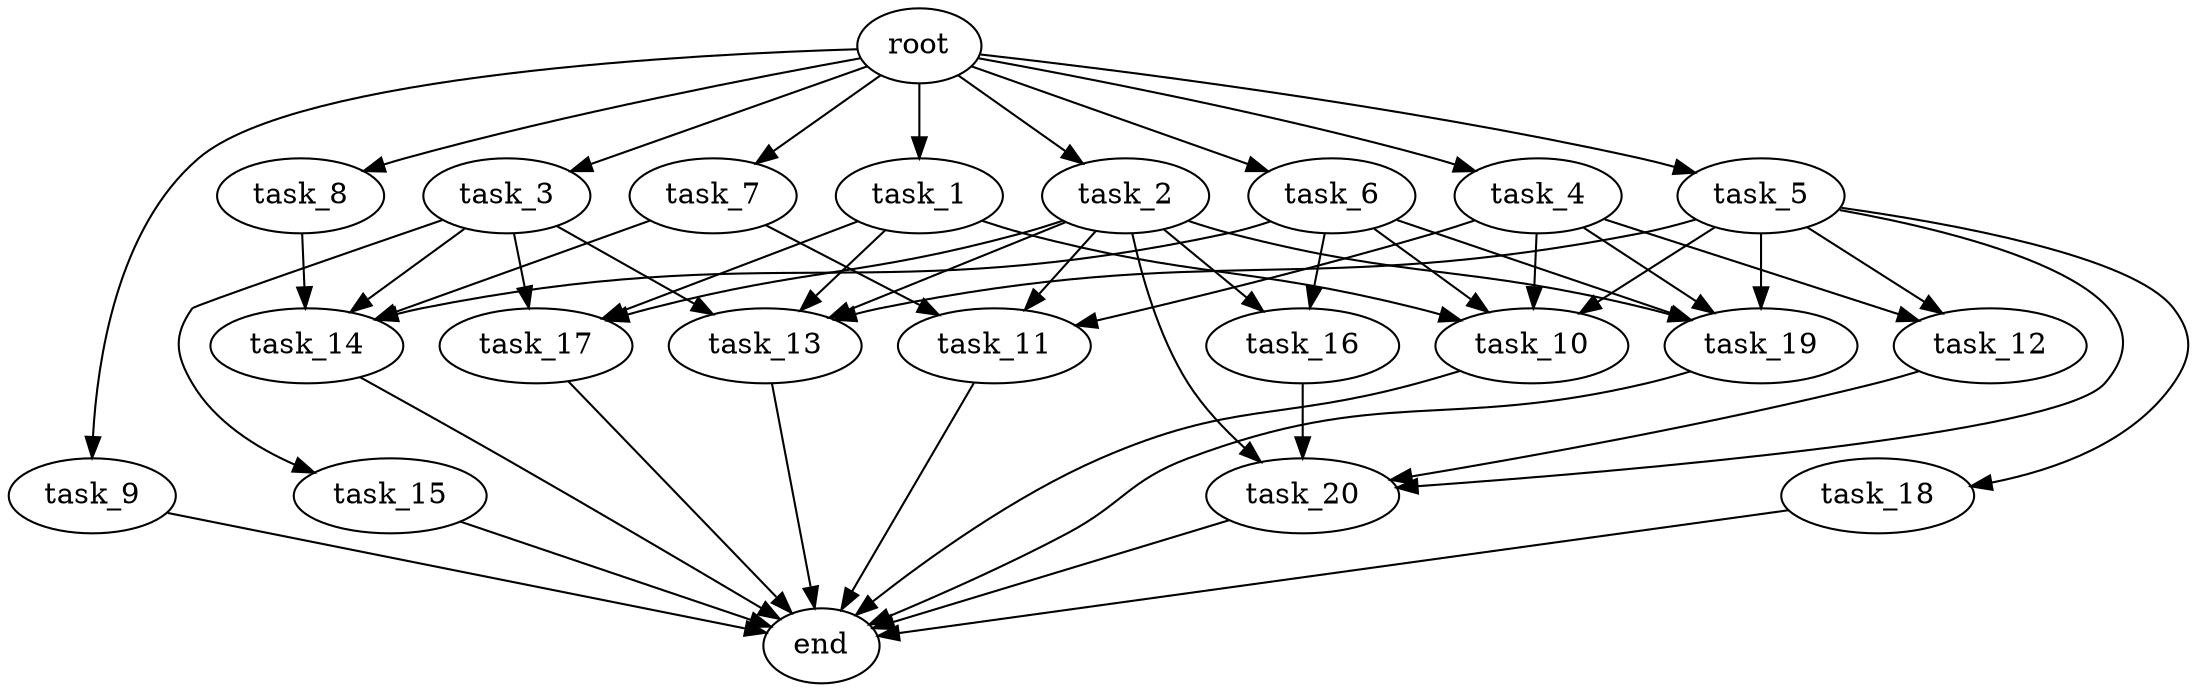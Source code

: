 digraph G {
  root [size="0.000000e+00"];
  task_1 [size="2.842469e+10"];
  task_2 [size="6.265180e+10"];
  task_3 [size="1.313640e+10"];
  task_4 [size="8.385339e+10"];
  task_5 [size="2.866844e+09"];
  task_6 [size="6.635828e+10"];
  task_7 [size="8.603828e+10"];
  task_8 [size="3.252688e+10"];
  task_9 [size="4.762071e+10"];
  task_10 [size="9.749840e+10"];
  task_11 [size="5.406301e+10"];
  task_12 [size="2.724872e+10"];
  task_13 [size="4.449004e+10"];
  task_14 [size="9.695453e+10"];
  task_15 [size="6.976531e+10"];
  task_16 [size="1.771189e+10"];
  task_17 [size="5.976244e+10"];
  task_18 [size="6.310844e+10"];
  task_19 [size="6.358876e+10"];
  task_20 [size="5.640281e+10"];
  end [size="0.000000e+00"];

  root -> task_1 [size="1.000000e-12"];
  root -> task_2 [size="1.000000e-12"];
  root -> task_3 [size="1.000000e-12"];
  root -> task_4 [size="1.000000e-12"];
  root -> task_5 [size="1.000000e-12"];
  root -> task_6 [size="1.000000e-12"];
  root -> task_7 [size="1.000000e-12"];
  root -> task_8 [size="1.000000e-12"];
  root -> task_9 [size="1.000000e-12"];
  task_1 -> task_10 [size="2.437460e+08"];
  task_1 -> task_13 [size="1.112251e+08"];
  task_1 -> task_17 [size="1.992081e+08"];
  task_2 -> task_11 [size="1.802100e+08"];
  task_2 -> task_13 [size="1.112251e+08"];
  task_2 -> task_16 [size="8.855947e+07"];
  task_2 -> task_17 [size="1.992081e+08"];
  task_2 -> task_19 [size="1.589719e+08"];
  task_2 -> task_20 [size="1.410070e+08"];
  task_3 -> task_13 [size="1.112251e+08"];
  task_3 -> task_14 [size="2.423863e+08"];
  task_3 -> task_15 [size="6.976531e+08"];
  task_3 -> task_17 [size="1.992081e+08"];
  task_4 -> task_10 [size="2.437460e+08"];
  task_4 -> task_11 [size="1.802100e+08"];
  task_4 -> task_12 [size="1.362436e+08"];
  task_4 -> task_19 [size="1.589719e+08"];
  task_5 -> task_10 [size="2.437460e+08"];
  task_5 -> task_12 [size="1.362436e+08"];
  task_5 -> task_13 [size="1.112251e+08"];
  task_5 -> task_18 [size="6.310844e+08"];
  task_5 -> task_19 [size="1.589719e+08"];
  task_5 -> task_20 [size="1.410070e+08"];
  task_6 -> task_10 [size="2.437460e+08"];
  task_6 -> task_14 [size="2.423863e+08"];
  task_6 -> task_16 [size="8.855947e+07"];
  task_6 -> task_19 [size="1.589719e+08"];
  task_7 -> task_11 [size="1.802100e+08"];
  task_7 -> task_14 [size="2.423863e+08"];
  task_8 -> task_14 [size="2.423863e+08"];
  task_9 -> end [size="1.000000e-12"];
  task_10 -> end [size="1.000000e-12"];
  task_11 -> end [size="1.000000e-12"];
  task_12 -> task_20 [size="1.410070e+08"];
  task_13 -> end [size="1.000000e-12"];
  task_14 -> end [size="1.000000e-12"];
  task_15 -> end [size="1.000000e-12"];
  task_16 -> task_20 [size="1.410070e+08"];
  task_17 -> end [size="1.000000e-12"];
  task_18 -> end [size="1.000000e-12"];
  task_19 -> end [size="1.000000e-12"];
  task_20 -> end [size="1.000000e-12"];
}
